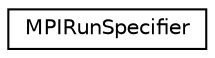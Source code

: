 digraph "Graphical Class Hierarchy"
{
 // LATEX_PDF_SIZE
  edge [fontname="Helvetica",fontsize="10",labelfontname="Helvetica",labelfontsize="10"];
  node [fontname="Helvetica",fontsize="10",shape=record];
  rankdir="LR";
  Node0 [label="MPIRunSpecifier",height=0.2,width=0.4,color="black", fillcolor="white", style="filled",URL="$structMPIRunSpecifier.html",tooltip=" "];
}
